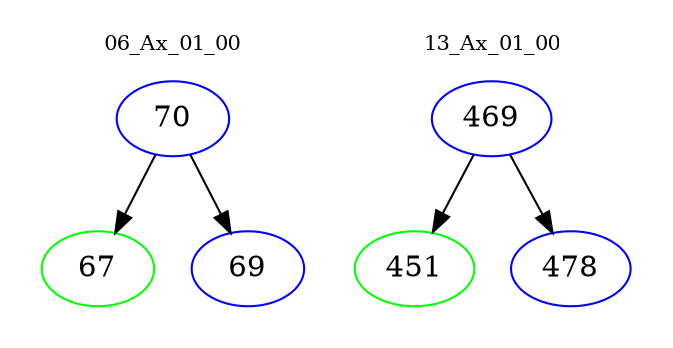 digraph{
subgraph cluster_0 {
color = white
label = "06_Ax_01_00";
fontsize=10;
T0_70 [label="70", color="blue"]
T0_70 -> T0_67 [color="black"]
T0_67 [label="67", color="green"]
T0_70 -> T0_69 [color="black"]
T0_69 [label="69", color="blue"]
}
subgraph cluster_1 {
color = white
label = "13_Ax_01_00";
fontsize=10;
T1_469 [label="469", color="blue"]
T1_469 -> T1_451 [color="black"]
T1_451 [label="451", color="green"]
T1_469 -> T1_478 [color="black"]
T1_478 [label="478", color="blue"]
}
}
